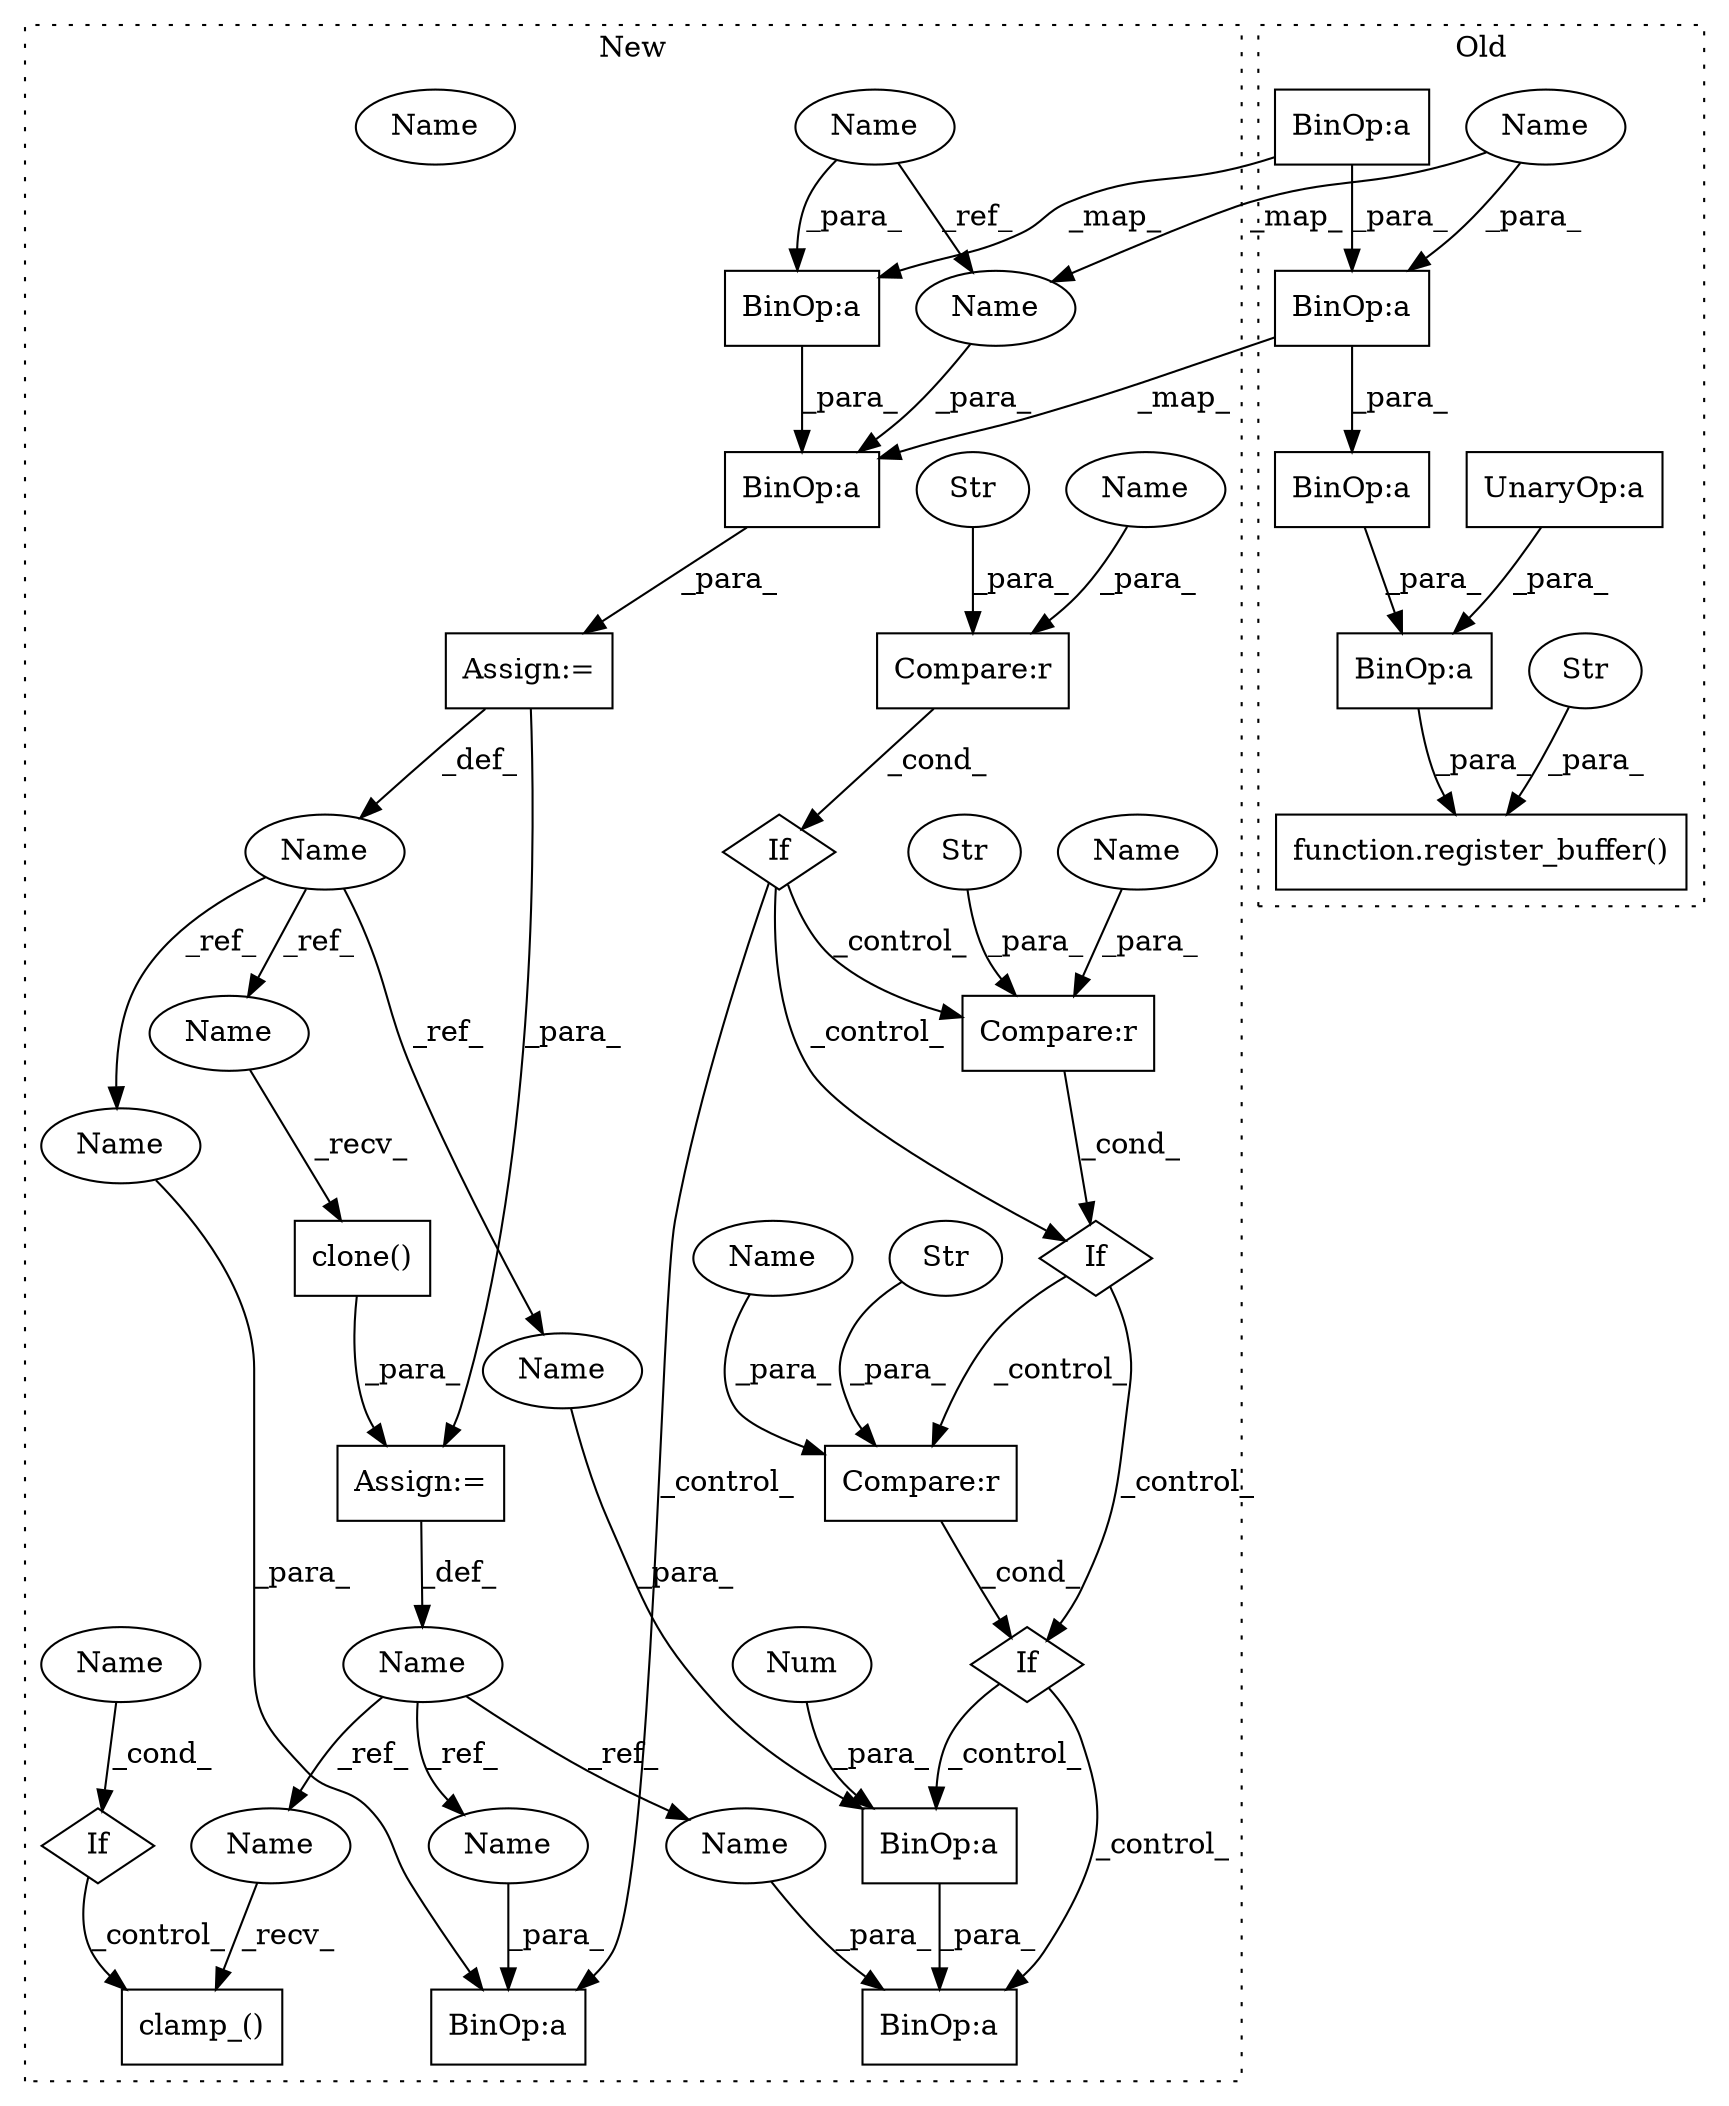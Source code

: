 digraph G {
subgraph cluster0 {
1 [label="function.register_buffer()" a="75" s="17655,17772" l="16,1" shape="box"];
3 [label="BinOp:a" a="82" s="17706" l="3" shape="box"];
6 [label="UnaryOp:a" a="61" s="17751" l="1" shape="box"];
9 [label="BinOp:a" a="82" s="17747" l="4" shape="box"];
10 [label="Str" a="66" s="17671" l="16" shape="ellipse"];
19 [label="BinOp:a" a="82" s="17728" l="3" shape="box"];
22 [label="BinOp:a" a="82" s="17723" l="3" shape="box"];
40 [label="Name" a="87" s="17709" l="14" shape="ellipse"];
label = "Old";
style="dotted";
}
subgraph cluster1 {
2 [label="If" a="96" s="17797,17819" l="0,14" shape="diamond"];
4 [label="BinOp:a" a="82" s="17951" l="3" shape="box"];
5 [label="If" a="96" s="17704,17732" l="3,14" shape="diamond"];
7 [label="BinOp:a" a="82" s="17944" l="3" shape="box"];
8 [label="If" a="96" s="17878,17899" l="0,14" shape="diamond"];
11 [label="Num" a="76" s="17954" l="1" shape="ellipse"];
12 [label="Compare:r" a="40" s="17878" l="21" shape="box"];
13 [label="Str" a="66" s="17891" l="8" shape="ellipse"];
14 [label="Compare:r" a="40" s="17707" l="25" shape="box"];
15 [label="Str" a="66" s="17720" l="12" shape="ellipse"];
16 [label="Compare:r" a="40" s="17797" l="22" shape="box"];
17 [label="Str" a="66" s="17810" l="9" shape="ellipse"];
18 [label="BinOp:a" a="82" s="17545" l="3" shape="box"];
20 [label="Name" a="87" s="15310" l="14" shape="ellipse"];
21 [label="BinOp:a" a="82" s="17540" l="3" shape="box"];
23 [label="Assign:=" a="68" s="17523" l="3" shape="box"];
24 [label="BinOp:a" a="82" s="17777" l="3" shape="box"];
25 [label="Name" a="87" s="17573" l="17" shape="ellipse"];
26 [label="Name" a="87" s="17520" l="3" shape="ellipse"];
27 [label="clamp_()" a="75" s="17649" l="45" shape="box"];
28 [label="If" a="96" s="17613,17635" l="3,14" shape="diamond"];
29 [label="Name" a="87" s="17616" l="19" shape="ellipse"];
30 [label="clone()" a="75" s="17593" l="11" shape="box"];
31 [label="Assign:=" a="68" s="17590" l="3" shape="box"];
32 [label="Name" a="87" s="17797" l="9" shape="ellipse"];
33 [label="Name" a="87" s="17878" l="9" shape="ellipse"];
34 [label="Name" a="87" s="17707" l="9" shape="ellipse"];
35 [label="Name" a="87" s="17526" l="14" shape="ellipse"];
36 [label="Name" a="87" s="17616" l="19" shape="ellipse"];
37 [label="Name" a="87" s="17593" l="3" shape="ellipse"];
38 [label="Name" a="87" s="17948" l="3" shape="ellipse"];
39 [label="Name" a="87" s="17780" l="3" shape="ellipse"];
41 [label="Name" a="87" s="17927" l="17" shape="ellipse"];
42 [label="Name" a="87" s="17760" l="17" shape="ellipse"];
43 [label="Name" a="87" s="17649" l="17" shape="ellipse"];
label = "New";
style="dotted";
}
2 -> 12 [label="_control_"];
2 -> 8 [label="_control_"];
3 -> 9 [label="_para_"];
4 -> 7 [label="_para_"];
5 -> 16 [label="_control_"];
5 -> 2 [label="_control_"];
5 -> 24 [label="_control_"];
6 -> 9 [label="_para_"];
8 -> 7 [label="_control_"];
8 -> 4 [label="_control_"];
9 -> 1 [label="_para_"];
10 -> 1 [label="_para_"];
11 -> 4 [label="_para_"];
12 -> 8 [label="_cond_"];
13 -> 12 [label="_para_"];
14 -> 5 [label="_cond_"];
15 -> 14 [label="_para_"];
16 -> 2 [label="_cond_"];
17 -> 16 [label="_para_"];
18 -> 21 [label="_para_"];
19 -> 18 [label="_map_"];
19 -> 22 [label="_para_"];
20 -> 35 [label="_ref_"];
20 -> 18 [label="_para_"];
21 -> 23 [label="_para_"];
22 -> 3 [label="_para_"];
22 -> 21 [label="_map_"];
23 -> 26 [label="_def_"];
23 -> 31 [label="_para_"];
25 -> 43 [label="_ref_"];
25 -> 42 [label="_ref_"];
25 -> 41 [label="_ref_"];
26 -> 37 [label="_ref_"];
26 -> 39 [label="_ref_"];
26 -> 38 [label="_ref_"];
28 -> 27 [label="_control_"];
30 -> 31 [label="_para_"];
31 -> 25 [label="_def_"];
32 -> 16 [label="_para_"];
33 -> 12 [label="_para_"];
34 -> 14 [label="_para_"];
35 -> 21 [label="_para_"];
36 -> 28 [label="_cond_"];
37 -> 30 [label="_recv_"];
38 -> 4 [label="_para_"];
39 -> 24 [label="_para_"];
40 -> 35 [label="_map_"];
40 -> 22 [label="_para_"];
41 -> 7 [label="_para_"];
42 -> 24 [label="_para_"];
43 -> 27 [label="_recv_"];
}